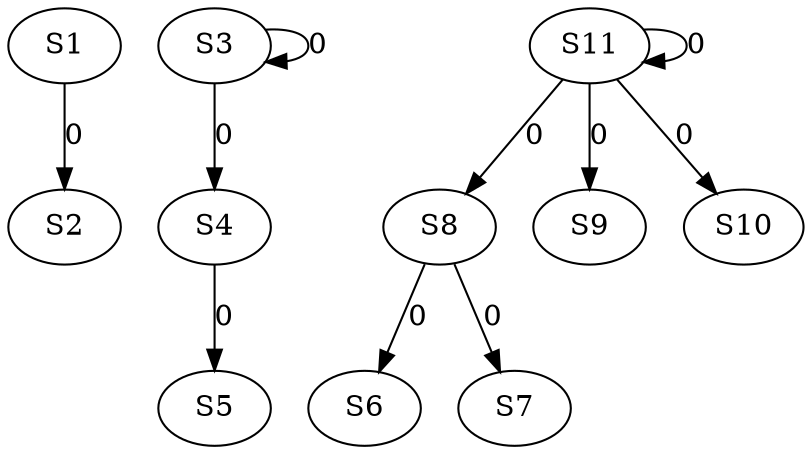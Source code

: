 strict digraph {
	S1 -> S2 [ label = 0 ];
	S3 -> S3 [ label = 0 ];
	S3 -> S4 [ label = 0 ];
	S4 -> S5 [ label = 0 ];
	S8 -> S6 [ label = 0 ];
	S8 -> S7 [ label = 0 ];
	S11 -> S8 [ label = 0 ];
	S11 -> S9 [ label = 0 ];
	S11 -> S10 [ label = 0 ];
	S11 -> S11 [ label = 0 ];
}